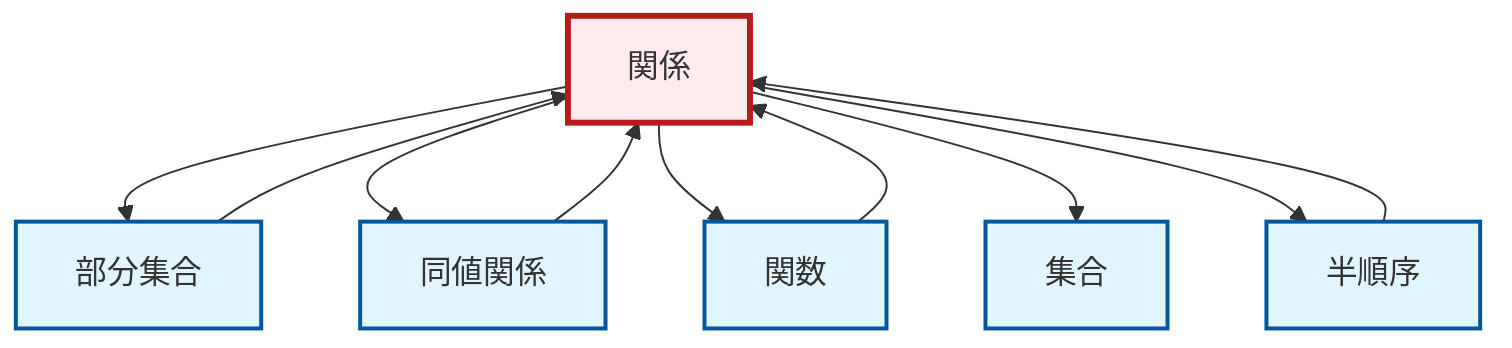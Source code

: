 graph TD
    classDef definition fill:#e1f5fe,stroke:#01579b,stroke-width:2px
    classDef theorem fill:#f3e5f5,stroke:#4a148c,stroke-width:2px
    classDef axiom fill:#fff3e0,stroke:#e65100,stroke-width:2px
    classDef example fill:#e8f5e9,stroke:#1b5e20,stroke-width:2px
    classDef current fill:#ffebee,stroke:#b71c1c,stroke-width:3px
    def-relation["関係"]:::definition
    def-subset["部分集合"]:::definition
    def-function["関数"]:::definition
    def-partial-order["半順序"]:::definition
    def-equivalence-relation["同値関係"]:::definition
    def-set["集合"]:::definition
    def-function --> def-relation
    def-subset --> def-relation
    def-relation --> def-subset
    def-partial-order --> def-relation
    def-relation --> def-equivalence-relation
    def-relation --> def-function
    def-equivalence-relation --> def-relation
    def-relation --> def-set
    def-relation --> def-partial-order
    class def-relation current